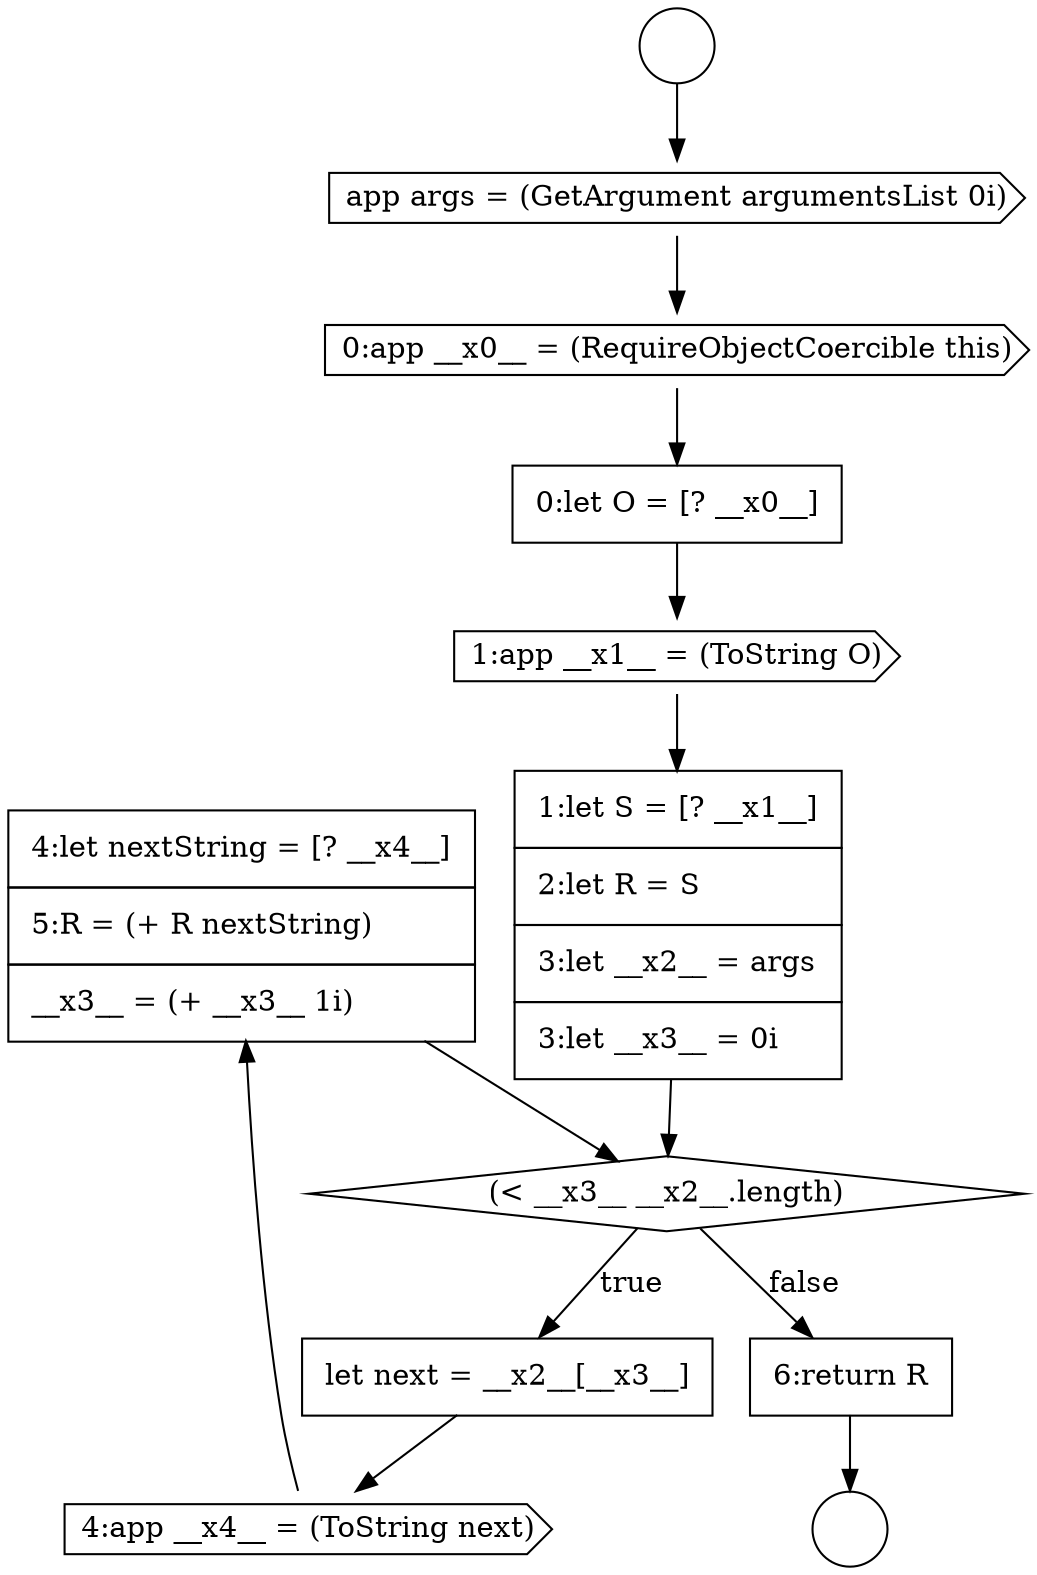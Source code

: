 digraph {
  node13933 [shape=none, margin=0, label=<<font color="black">
    <table border="0" cellborder="1" cellspacing="0" cellpadding="10">
      <tr><td align="left">4:let nextString = [? __x4__]</td></tr>
      <tr><td align="left">5:R = (+ R nextString)</td></tr>
      <tr><td align="left">__x3__ = (+ __x3__ 1i)</td></tr>
    </table>
  </font>> color="black" fillcolor="white" style=filled]
  node13923 [shape=circle label=" " color="black" fillcolor="white" style=filled]
  node13927 [shape=none, margin=0, label=<<font color="black">
    <table border="0" cellborder="1" cellspacing="0" cellpadding="10">
      <tr><td align="left">0:let O = [? __x0__]</td></tr>
    </table>
  </font>> color="black" fillcolor="white" style=filled]
  node13924 [shape=circle label=" " color="black" fillcolor="white" style=filled]
  node13928 [shape=cds, label=<<font color="black">1:app __x1__ = (ToString O)</font>> color="black" fillcolor="white" style=filled]
  node13932 [shape=cds, label=<<font color="black">4:app __x4__ = (ToString next)</font>> color="black" fillcolor="white" style=filled]
  node13930 [shape=diamond, label=<<font color="black">(&lt; __x3__ __x2__.length)</font>> color="black" fillcolor="white" style=filled]
  node13925 [shape=cds, label=<<font color="black">app args = (GetArgument argumentsList 0i)</font>> color="black" fillcolor="white" style=filled]
  node13931 [shape=none, margin=0, label=<<font color="black">
    <table border="0" cellborder="1" cellspacing="0" cellpadding="10">
      <tr><td align="left">let next = __x2__[__x3__]</td></tr>
    </table>
  </font>> color="black" fillcolor="white" style=filled]
  node13934 [shape=none, margin=0, label=<<font color="black">
    <table border="0" cellborder="1" cellspacing="0" cellpadding="10">
      <tr><td align="left">6:return R</td></tr>
    </table>
  </font>> color="black" fillcolor="white" style=filled]
  node13929 [shape=none, margin=0, label=<<font color="black">
    <table border="0" cellborder="1" cellspacing="0" cellpadding="10">
      <tr><td align="left">1:let S = [? __x1__]</td></tr>
      <tr><td align="left">2:let R = S</td></tr>
      <tr><td align="left">3:let __x2__ = args</td></tr>
      <tr><td align="left">3:let __x3__ = 0i</td></tr>
    </table>
  </font>> color="black" fillcolor="white" style=filled]
  node13926 [shape=cds, label=<<font color="black">0:app __x0__ = (RequireObjectCoercible this)</font>> color="black" fillcolor="white" style=filled]
  node13932 -> node13933 [ color="black"]
  node13926 -> node13927 [ color="black"]
  node13934 -> node13924 [ color="black"]
  node13927 -> node13928 [ color="black"]
  node13929 -> node13930 [ color="black"]
  node13931 -> node13932 [ color="black"]
  node13933 -> node13930 [ color="black"]
  node13930 -> node13931 [label=<<font color="black">true</font>> color="black"]
  node13930 -> node13934 [label=<<font color="black">false</font>> color="black"]
  node13928 -> node13929 [ color="black"]
  node13925 -> node13926 [ color="black"]
  node13923 -> node13925 [ color="black"]
}
